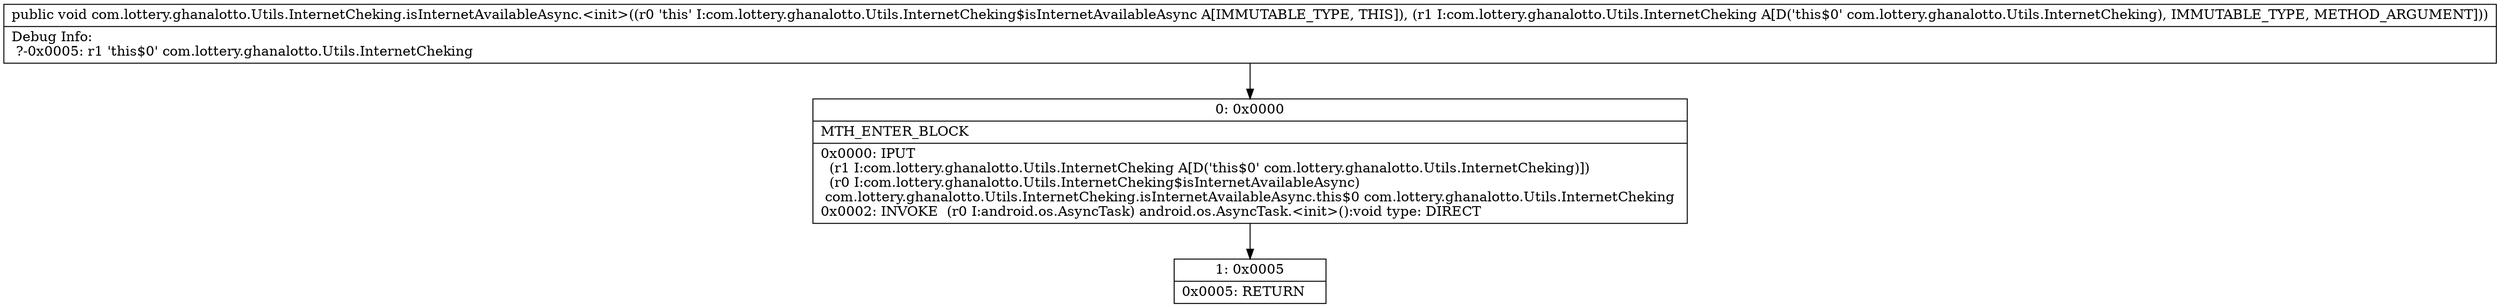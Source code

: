 digraph "CFG forcom.lottery.ghanalotto.Utils.InternetCheking.isInternetAvailableAsync.\<init\>(Lcom\/lottery\/ghanalotto\/Utils\/InternetCheking;)V" {
Node_0 [shape=record,label="{0\:\ 0x0000|MTH_ENTER_BLOCK\l|0x0000: IPUT  \l  (r1 I:com.lottery.ghanalotto.Utils.InternetCheking A[D('this$0' com.lottery.ghanalotto.Utils.InternetCheking)])\l  (r0 I:com.lottery.ghanalotto.Utils.InternetCheking$isInternetAvailableAsync)\l com.lottery.ghanalotto.Utils.InternetCheking.isInternetAvailableAsync.this$0 com.lottery.ghanalotto.Utils.InternetCheking \l0x0002: INVOKE  (r0 I:android.os.AsyncTask) android.os.AsyncTask.\<init\>():void type: DIRECT \l}"];
Node_1 [shape=record,label="{1\:\ 0x0005|0x0005: RETURN   \l}"];
MethodNode[shape=record,label="{public void com.lottery.ghanalotto.Utils.InternetCheking.isInternetAvailableAsync.\<init\>((r0 'this' I:com.lottery.ghanalotto.Utils.InternetCheking$isInternetAvailableAsync A[IMMUTABLE_TYPE, THIS]), (r1 I:com.lottery.ghanalotto.Utils.InternetCheking A[D('this$0' com.lottery.ghanalotto.Utils.InternetCheking), IMMUTABLE_TYPE, METHOD_ARGUMENT]))  | Debug Info:\l  ?\-0x0005: r1 'this$0' com.lottery.ghanalotto.Utils.InternetCheking\l}"];
MethodNode -> Node_0;
Node_0 -> Node_1;
}

